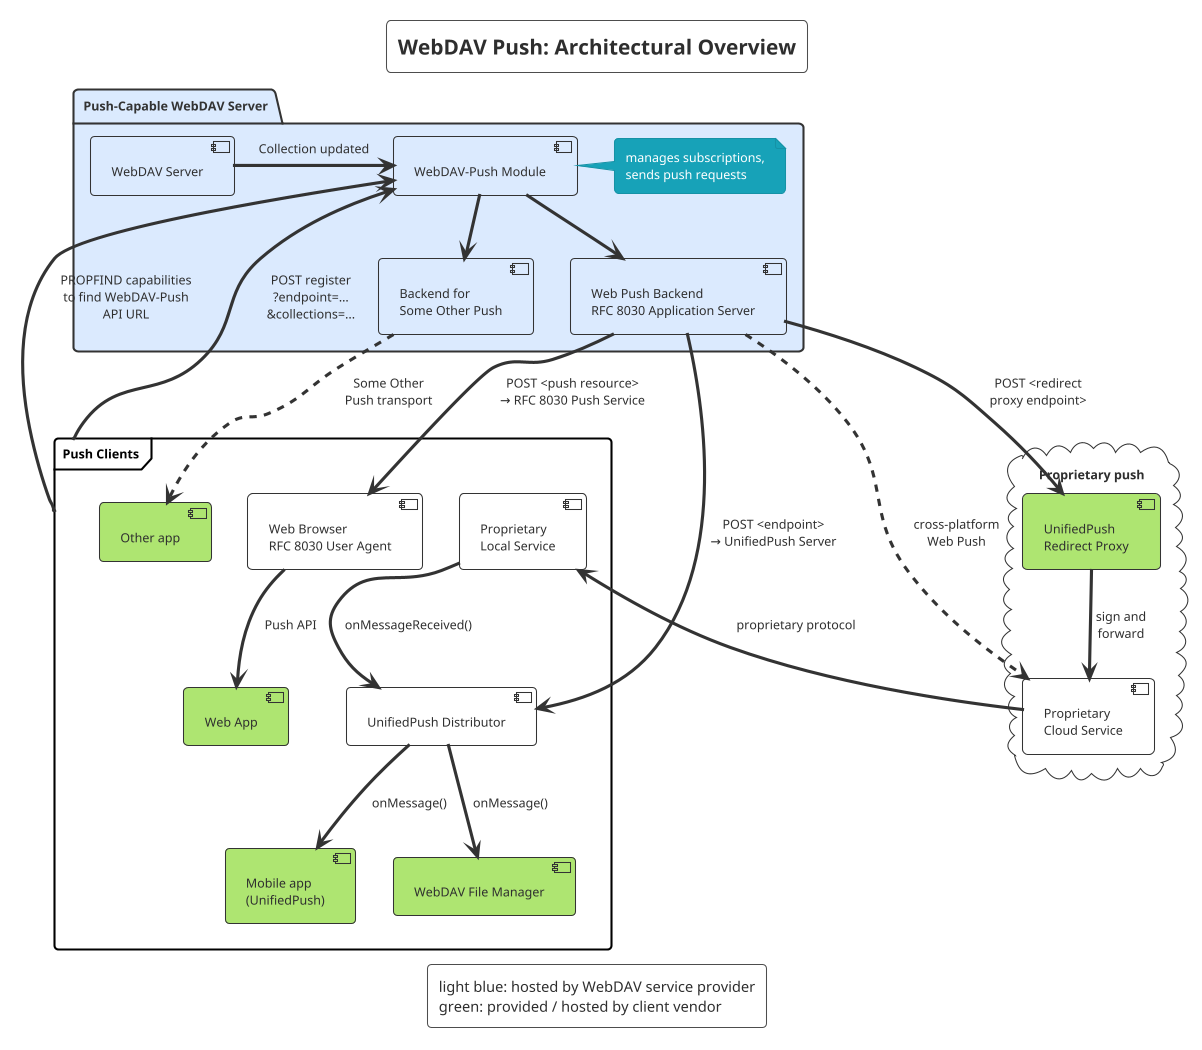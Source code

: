 @startuml
!theme sketchy-outline
skinparam backgroundColor #eeeee
skinparam handwritten false
skinparam FrameBorderColor black
skinparam FrameFontColor black

title WebDAV Push: Architectural Overview

legend
light blue: hosted by WebDAV service provider
green: provided / hosted by client vendor
end legend

package "Push-Capable WebDAV Server" #dbeafe {
  [WebDAV Server]

  [WebDAV-Push Module] as WebDAVPush
  note right: manages subscriptions,\nsends push requests
  
  [WebDAV Server] -r-> WebDAVPush : Collection updated
  
  [Web Push Backend\nRFC 8030 Application Server] as WebPushBE
  WebDAVPush --> WebPushBE 

  [Backend for\nSome Other Push] as OtherBE
  WebDAVPush --> OtherBE
}

cloud "Proprietary push" {
  [UnifiedPush\nRedirect Proxy] as UPRedirProxy #aee571 
  WebPushBE --> UPRedirProxy : POST <redirect\nproxy endpoint>

  [Proprietary\nCloud Service] as ProprietaryCloud
}

'[Other Push Transport\nmay include Redirect Proxy] as OtherPushTransport
'OtherBE --> OtherPushTransport : POST (or something else)

frame "Push Clients" as PC {
  [Other app] #aee571
  'OtherPushTransport --> [Other app]
  OtherBE ..> [Other app] : Some Other\nPush transport

  [UnifiedPush Distributor] as UPDistributor
  WebPushBE --> UPDistributor : POST <endpoint>\n→ UnifiedPush Server

  [Proprietary\nLocal Service] as ProprietaryLocal
  ProprietaryLocal --> UPDistributor : onMessageReceived()

  UPRedirProxy --> ProprietaryCloud : sign and\nforward
  ProprietaryCloud -l-> ProprietaryLocal : proprietary protocol
  WebPushBE ..> ProprietaryCloud : cross-platform\nWeb Push

  [Mobile app\n(UnifiedPush)] as UPApp #aee571
  UPDistributor --> UPApp : onMessage()

  [WebDAV File Manager] as FileManager #aee571
  UPDistributor --> FileManager : onMessage()

  [Web Browser\nRFC 8030 User Agent] as Browser
  WebPushBE --> Browser : POST <push resource>\n→ RFC 8030 Push Service
  [Web App] #aee571
  Browser --> [Web App] : Push API
}

PC --> WebDAVPush : PROPFIND capabilities\nto find WebDAV-Push\nAPI URL
PC --> WebDAVPush : POST register\n?endpoint=…\n&collections=...

@enduml
